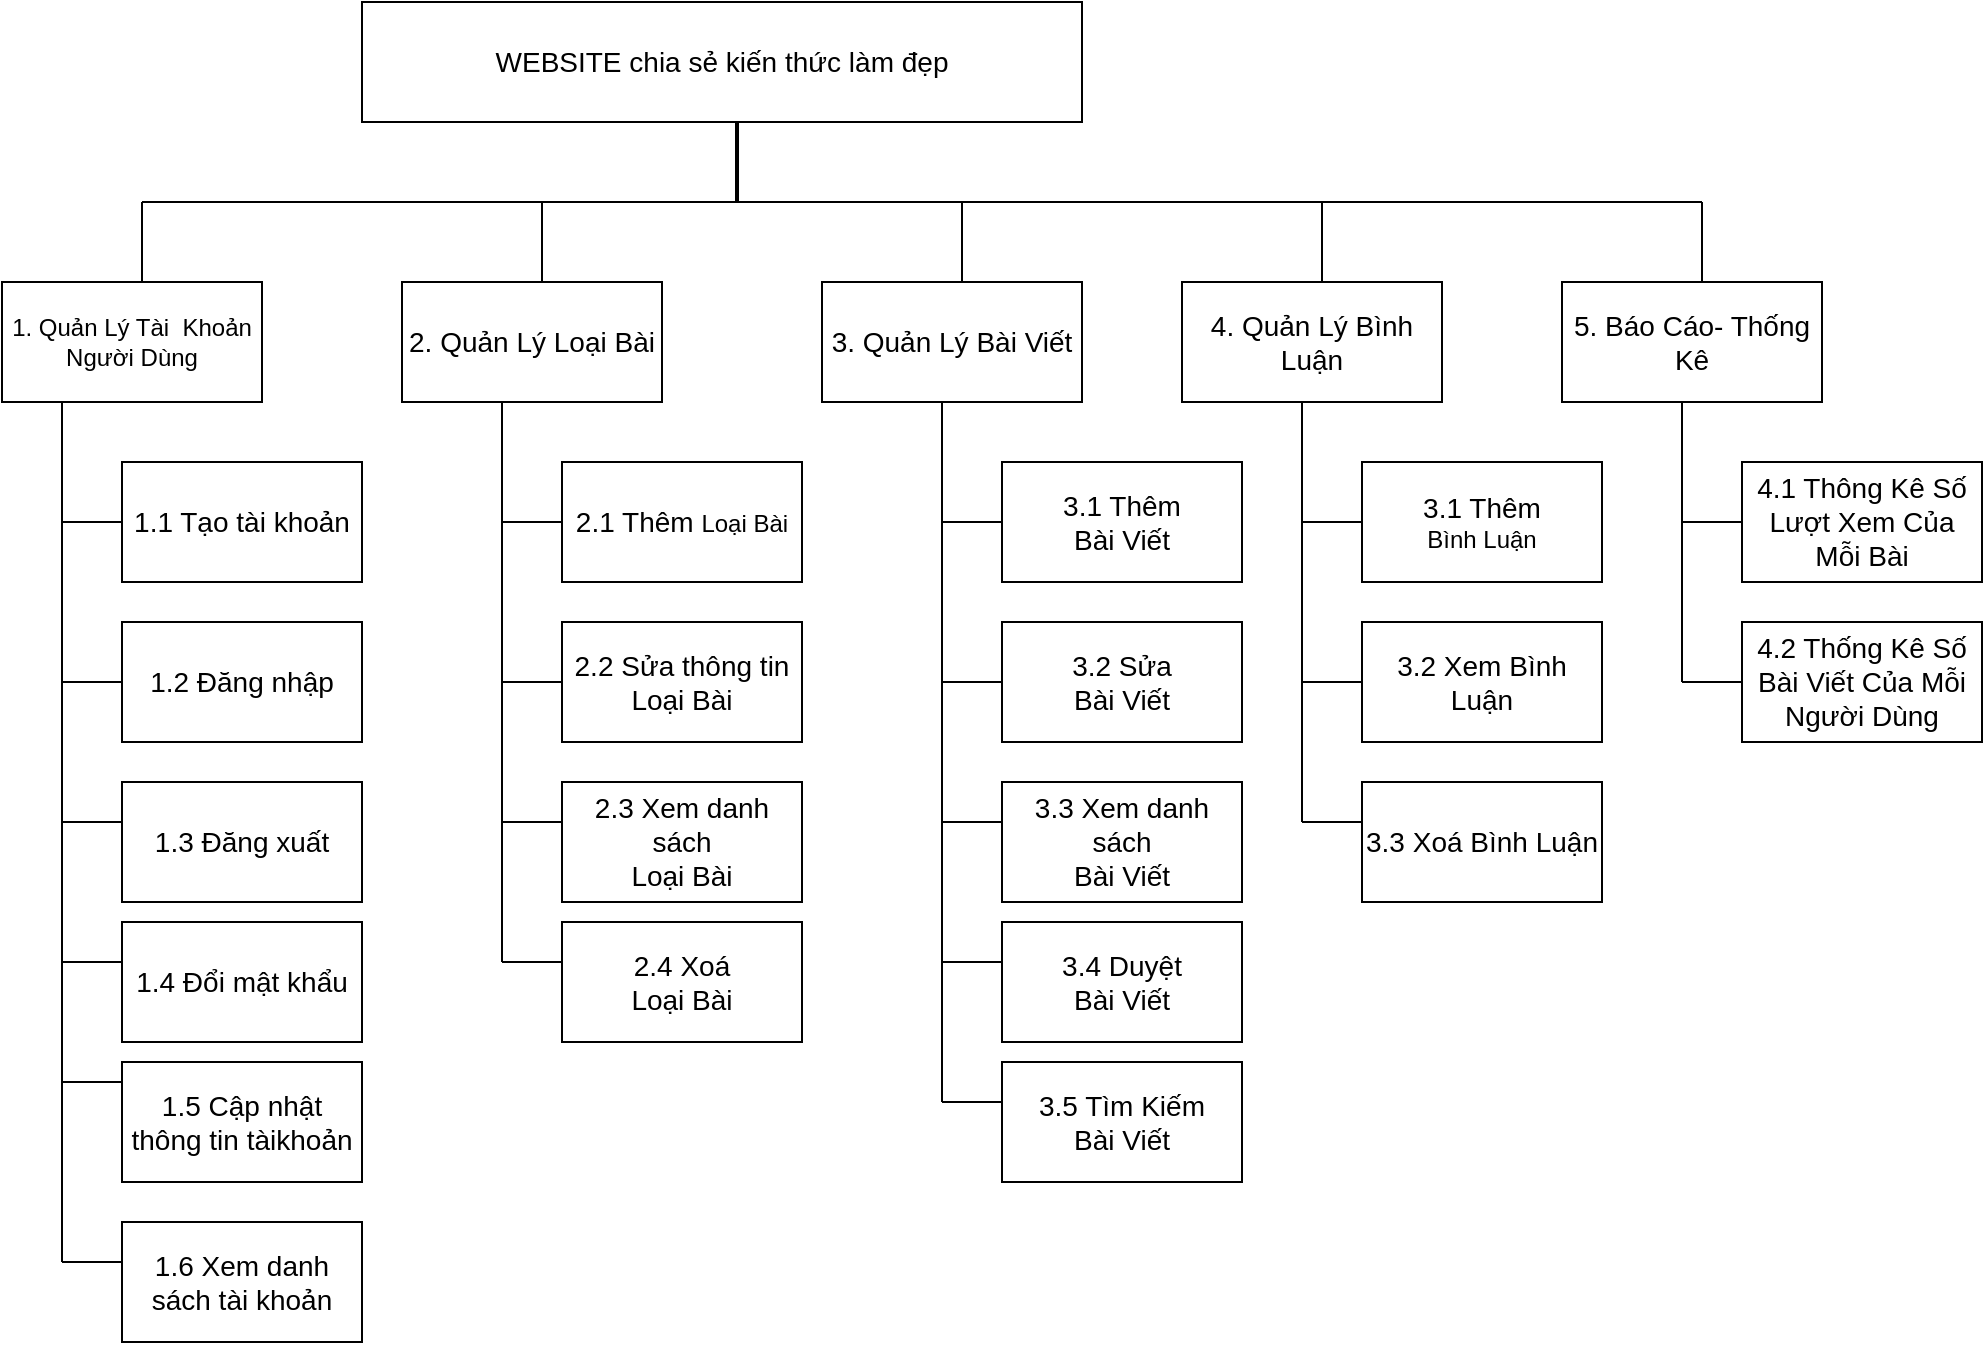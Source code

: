 <mxfile version="13.7.7" type="device"><diagram id="pxkZBzpLknWU2FIUt_qD" name="Page-1"><mxGraphModel dx="1695" dy="1630" grid="1" gridSize="10" guides="1" tooltips="1" connect="1" arrows="1" fold="1" page="1" pageScale="1" pageWidth="827" pageHeight="1169" math="0" shadow="0"><root><mxCell id="0"/><mxCell id="1" parent="0"/><mxCell id="99qyA-vtCgBqnXkUfbwP-1" value="&lt;font style=&quot;font-size: 14px&quot;&gt;WEBSITE chia sẻ kiến thức làm đẹp&lt;/font&gt;" style="rounded=0;whiteSpace=wrap;html=1;" parent="1" vertex="1"><mxGeometry x="160" y="-50" width="360" height="60" as="geometry"/></mxCell><mxCell id="99qyA-vtCgBqnXkUfbwP-2" value="" style="shape=link;html=1;width=-1;" parent="1" edge="1"><mxGeometry width="100" relative="1" as="geometry"><mxPoint x="347.5" y="10" as="sourcePoint"/><mxPoint x="347.5" y="50" as="targetPoint"/></mxGeometry></mxCell><mxCell id="99qyA-vtCgBqnXkUfbwP-4" value="" style="endArrow=none;html=1;" parent="1" edge="1"><mxGeometry width="50" height="50" relative="1" as="geometry"><mxPoint x="50" y="50" as="sourcePoint"/><mxPoint x="830" y="50" as="targetPoint"/></mxGeometry></mxCell><mxCell id="99qyA-vtCgBqnXkUfbwP-5" value="" style="endArrow=none;html=1;" parent="1" edge="1"><mxGeometry width="50" height="50" relative="1" as="geometry"><mxPoint x="10" y="150" as="sourcePoint"/><mxPoint x="10" y="580" as="targetPoint"/></mxGeometry></mxCell><mxCell id="99qyA-vtCgBqnXkUfbwP-6" value="" style="endArrow=none;html=1;" parent="1" edge="1"><mxGeometry width="50" height="50" relative="1" as="geometry"><mxPoint x="10" y="210" as="sourcePoint"/><mxPoint x="40" y="210" as="targetPoint"/></mxGeometry></mxCell><mxCell id="99qyA-vtCgBqnXkUfbwP-7" value="" style="endArrow=none;html=1;" parent="1" edge="1"><mxGeometry width="50" height="50" relative="1" as="geometry"><mxPoint x="10" y="290" as="sourcePoint"/><mxPoint x="40" y="290" as="targetPoint"/></mxGeometry></mxCell><mxCell id="99qyA-vtCgBqnXkUfbwP-8" value="" style="endArrow=none;html=1;" parent="1" edge="1"><mxGeometry width="50" height="50" relative="1" as="geometry"><mxPoint x="10" y="430" as="sourcePoint"/><mxPoint x="40" y="430" as="targetPoint"/></mxGeometry></mxCell><mxCell id="99qyA-vtCgBqnXkUfbwP-9" value="" style="endArrow=none;html=1;" parent="1" edge="1"><mxGeometry width="50" height="50" relative="1" as="geometry"><mxPoint x="10" y="490" as="sourcePoint"/><mxPoint x="40" y="490" as="targetPoint"/></mxGeometry></mxCell><mxCell id="99qyA-vtCgBqnXkUfbwP-10" value="" style="endArrow=none;html=1;" parent="1" edge="1"><mxGeometry width="50" height="50" relative="1" as="geometry"><mxPoint x="10" y="360" as="sourcePoint"/><mxPoint x="40" y="360" as="targetPoint"/></mxGeometry></mxCell><mxCell id="99qyA-vtCgBqnXkUfbwP-11" value="&lt;font style=&quot;font-size: 14px&quot;&gt;&lt;span&gt;1.1 Tạo tài khoản&lt;/span&gt;&lt;/font&gt;" style="rounded=0;whiteSpace=wrap;html=1;" parent="1" vertex="1"><mxGeometry x="40" y="180" width="120" height="60" as="geometry"/></mxCell><mxCell id="99qyA-vtCgBqnXkUfbwP-12" value="&lt;font style=&quot;font-size: 14px&quot;&gt;&lt;span&gt;1.2 Đăng nhập&lt;/span&gt;&lt;/font&gt;" style="rounded=0;whiteSpace=wrap;html=1;" parent="1" vertex="1"><mxGeometry x="40" y="260" width="120" height="60" as="geometry"/></mxCell><mxCell id="99qyA-vtCgBqnXkUfbwP-13" value="&lt;font style=&quot;font-size: 14px&quot;&gt;&lt;span&gt;1.3 Đăng xuất&lt;/span&gt;&lt;/font&gt;" style="rounded=0;whiteSpace=wrap;html=1;" parent="1" vertex="1"><mxGeometry x="40" y="340" width="120" height="60" as="geometry"/></mxCell><mxCell id="99qyA-vtCgBqnXkUfbwP-14" value="&lt;font style=&quot;font-size: 14px&quot;&gt;&lt;span&gt;1.4 Đổi mật khẩu&lt;/span&gt;&lt;/font&gt;" style="rounded=0;whiteSpace=wrap;html=1;" parent="1" vertex="1"><mxGeometry x="40" y="410" width="120" height="60" as="geometry"/></mxCell><mxCell id="99qyA-vtCgBqnXkUfbwP-15" value="" style="endArrow=none;html=1;" parent="1" edge="1"><mxGeometry width="50" height="50" relative="1" as="geometry"><mxPoint x="230" y="150" as="sourcePoint"/><mxPoint x="230" y="430" as="targetPoint"/></mxGeometry></mxCell><mxCell id="99qyA-vtCgBqnXkUfbwP-16" value="" style="endArrow=none;html=1;" parent="1" edge="1"><mxGeometry width="50" height="50" relative="1" as="geometry"><mxPoint x="230" y="210" as="sourcePoint"/><mxPoint x="260" y="210" as="targetPoint"/></mxGeometry></mxCell><mxCell id="99qyA-vtCgBqnXkUfbwP-17" value="" style="endArrow=none;html=1;" parent="1" edge="1"><mxGeometry width="50" height="50" relative="1" as="geometry"><mxPoint x="230" y="290" as="sourcePoint"/><mxPoint x="260" y="290" as="targetPoint"/></mxGeometry></mxCell><mxCell id="99qyA-vtCgBqnXkUfbwP-18" value="" style="endArrow=none;html=1;" parent="1" edge="1"><mxGeometry width="50" height="50" relative="1" as="geometry"><mxPoint x="230" y="430" as="sourcePoint"/><mxPoint x="260" y="430" as="targetPoint"/></mxGeometry></mxCell><mxCell id="99qyA-vtCgBqnXkUfbwP-20" value="" style="endArrow=none;html=1;" parent="1" edge="1"><mxGeometry width="50" height="50" relative="1" as="geometry"><mxPoint x="230" y="360" as="sourcePoint"/><mxPoint x="260" y="360" as="targetPoint"/></mxGeometry></mxCell><mxCell id="99qyA-vtCgBqnXkUfbwP-21" value="&lt;font style=&quot;font-size: 14px&quot;&gt;&lt;span&gt;2.1 Thêm &lt;/span&gt;&lt;/font&gt;Loại Bài" style="rounded=0;whiteSpace=wrap;html=1;" parent="1" vertex="1"><mxGeometry x="260" y="180" width="120" height="60" as="geometry"/></mxCell><mxCell id="99qyA-vtCgBqnXkUfbwP-22" value="&lt;font style=&quot;font-size: 14px&quot;&gt;&lt;span&gt;2.2 Sửa thông tin &lt;/span&gt;&lt;/font&gt;&lt;br&gt;&lt;font style=&quot;font-size: 14px&quot;&gt;&lt;span&gt;Loại Bài&lt;/span&gt;&lt;/font&gt;" style="rounded=0;whiteSpace=wrap;html=1;" parent="1" vertex="1"><mxGeometry x="260" y="260" width="120" height="60" as="geometry"/></mxCell><mxCell id="99qyA-vtCgBqnXkUfbwP-23" value="&lt;font style=&quot;font-size: 14px&quot;&gt;&lt;span&gt;2.3 Xem danh sách &lt;/span&gt;&lt;/font&gt;&lt;br&gt;&lt;font style=&quot;font-size: 14px&quot;&gt;&lt;span&gt;Loại Bài&lt;/span&gt;&lt;/font&gt;" style="rounded=0;whiteSpace=wrap;html=1;" parent="1" vertex="1"><mxGeometry x="260" y="340" width="120" height="60" as="geometry"/></mxCell><mxCell id="99qyA-vtCgBqnXkUfbwP-24" value="&lt;font style=&quot;font-size: 14px&quot;&gt;&lt;span&gt;2.4 Xoá &lt;/span&gt;&lt;/font&gt;&lt;br&gt;&lt;font style=&quot;font-size: 14px&quot;&gt;&lt;span&gt;Loại Bài&lt;/span&gt;&lt;/font&gt;" style="rounded=0;whiteSpace=wrap;html=1;" parent="1" vertex="1"><mxGeometry x="260" y="410" width="120" height="60" as="geometry"/></mxCell><mxCell id="99qyA-vtCgBqnXkUfbwP-25" value="" style="endArrow=none;html=1;" parent="1" edge="1"><mxGeometry width="50" height="50" relative="1" as="geometry"><mxPoint x="450" y="150" as="sourcePoint"/><mxPoint x="450" y="500" as="targetPoint"/></mxGeometry></mxCell><mxCell id="99qyA-vtCgBqnXkUfbwP-26" value="" style="endArrow=none;html=1;" parent="1" edge="1"><mxGeometry width="50" height="50" relative="1" as="geometry"><mxPoint x="450" y="210" as="sourcePoint"/><mxPoint x="480" y="210" as="targetPoint"/></mxGeometry></mxCell><mxCell id="99qyA-vtCgBqnXkUfbwP-27" value="" style="endArrow=none;html=1;" parent="1" edge="1"><mxGeometry width="50" height="50" relative="1" as="geometry"><mxPoint x="450" y="290" as="sourcePoint"/><mxPoint x="480" y="290" as="targetPoint"/></mxGeometry></mxCell><mxCell id="99qyA-vtCgBqnXkUfbwP-28" value="" style="endArrow=none;html=1;" parent="1" edge="1"><mxGeometry width="50" height="50" relative="1" as="geometry"><mxPoint x="450" y="430" as="sourcePoint"/><mxPoint x="480" y="430" as="targetPoint"/></mxGeometry></mxCell><mxCell id="99qyA-vtCgBqnXkUfbwP-30" value="" style="endArrow=none;html=1;" parent="1" edge="1"><mxGeometry width="50" height="50" relative="1" as="geometry"><mxPoint x="450" y="360" as="sourcePoint"/><mxPoint x="480" y="360" as="targetPoint"/></mxGeometry></mxCell><mxCell id="99qyA-vtCgBqnXkUfbwP-31" value="&lt;font style=&quot;font-size: 14px&quot;&gt;&lt;span&gt;3.1 Thêm &lt;/span&gt;&lt;/font&gt;&lt;br&gt;&lt;font style=&quot;font-size: 14px&quot;&gt;&lt;span&gt;Bài Viết&lt;/span&gt;&lt;/font&gt;" style="rounded=0;whiteSpace=wrap;html=1;" parent="1" vertex="1"><mxGeometry x="480" y="180" width="120" height="60" as="geometry"/></mxCell><mxCell id="99qyA-vtCgBqnXkUfbwP-32" value="&lt;font style=&quot;font-size: 14px&quot;&gt;&lt;span&gt;3.2 Sửa &lt;/span&gt;&lt;/font&gt;&lt;br&gt;&lt;font style=&quot;font-size: 14px&quot;&gt;&lt;span&gt;Bài Viết&lt;/span&gt;&lt;/font&gt;" style="rounded=0;whiteSpace=wrap;html=1;" parent="1" vertex="1"><mxGeometry x="480" y="260" width="120" height="60" as="geometry"/></mxCell><mxCell id="99qyA-vtCgBqnXkUfbwP-33" value="&lt;font style=&quot;font-size: 14px&quot;&gt;&lt;span&gt;3.3 Xem danh sách &lt;/span&gt;&lt;/font&gt;&lt;br&gt;&lt;font style=&quot;font-size: 14px&quot;&gt;&lt;span&gt;Bài Viết&lt;/span&gt;&lt;/font&gt;" style="rounded=0;whiteSpace=wrap;html=1;" parent="1" vertex="1"><mxGeometry x="480" y="340" width="120" height="60" as="geometry"/></mxCell><mxCell id="99qyA-vtCgBqnXkUfbwP-34" value="&lt;font style=&quot;font-size: 14px&quot;&gt;&lt;span&gt;3.4 Duyệt &lt;/span&gt;&lt;/font&gt;&lt;br&gt;&lt;font style=&quot;font-size: 14px&quot;&gt;&lt;span&gt;Bài Viết&lt;/span&gt;&lt;/font&gt;" style="rounded=0;whiteSpace=wrap;html=1;" parent="1" vertex="1"><mxGeometry x="480" y="410" width="120" height="60" as="geometry"/></mxCell><mxCell id="99qyA-vtCgBqnXkUfbwP-35" value="" style="endArrow=none;html=1;" parent="1" edge="1"><mxGeometry width="50" height="50" relative="1" as="geometry"><mxPoint x="820" y="150" as="sourcePoint"/><mxPoint x="820" y="290" as="targetPoint"/></mxGeometry></mxCell><mxCell id="99qyA-vtCgBqnXkUfbwP-36" value="" style="endArrow=none;html=1;" parent="1" edge="1"><mxGeometry width="50" height="50" relative="1" as="geometry"><mxPoint x="820" y="210" as="sourcePoint"/><mxPoint x="850" y="210" as="targetPoint"/></mxGeometry></mxCell><mxCell id="99qyA-vtCgBqnXkUfbwP-37" value="" style="endArrow=none;html=1;" parent="1" edge="1"><mxGeometry width="50" height="50" relative="1" as="geometry"><mxPoint x="820" y="290" as="sourcePoint"/><mxPoint x="850" y="290" as="targetPoint"/></mxGeometry></mxCell><mxCell id="99qyA-vtCgBqnXkUfbwP-41" value="&lt;font style=&quot;font-size: 14px&quot;&gt;&lt;span&gt;4.1 Thông Kê Số Lượt Xem Của Mỗi Bài&lt;br&gt;&lt;/span&gt;&lt;/font&gt;" style="rounded=0;whiteSpace=wrap;html=1;" parent="1" vertex="1"><mxGeometry x="850" y="180" width="120" height="60" as="geometry"/></mxCell><mxCell id="99qyA-vtCgBqnXkUfbwP-42" value="&lt;font style=&quot;font-size: 14px&quot;&gt;&lt;span&gt;4.2 Thống Kê Số Bài Viết Của Mỗi Người Dùng&lt;br&gt;&lt;/span&gt;&lt;/font&gt;" style="rounded=0;whiteSpace=wrap;html=1;" parent="1" vertex="1"><mxGeometry x="850" y="260" width="120" height="60" as="geometry"/></mxCell><mxCell id="99qyA-vtCgBqnXkUfbwP-56" value="&lt;font style=&quot;font-size: 14px&quot;&gt;&lt;span&gt;1.5 Cập nhật thông tin tàikhoản&lt;/span&gt;&lt;/font&gt;" style="rounded=0;whiteSpace=wrap;html=1;" parent="1" vertex="1"><mxGeometry x="40" y="480" width="120" height="60" as="geometry"/></mxCell><mxCell id="99qyA-vtCgBqnXkUfbwP-57" value="" style="endArrow=none;html=1;" parent="1" edge="1"><mxGeometry width="50" height="50" relative="1" as="geometry"><mxPoint x="10" y="580" as="sourcePoint"/><mxPoint x="40.0" y="580" as="targetPoint"/></mxGeometry></mxCell><mxCell id="99qyA-vtCgBqnXkUfbwP-58" value="&lt;font style=&quot;font-size: 14px&quot;&gt;&lt;span&gt;1.6 Xem danh sách tài khoản&lt;/span&gt;&lt;/font&gt;" style="rounded=0;whiteSpace=wrap;html=1;" parent="1" vertex="1"><mxGeometry x="40" y="560" width="120" height="60" as="geometry"/></mxCell><mxCell id="yiRp37c6O_0MF1NIAtYD-1" value="1. Quản Lý Tài&amp;nbsp; Khoản Người Dùng" style="rounded=0;whiteSpace=wrap;html=1;" parent="1" vertex="1"><mxGeometry x="-20" y="90" width="130" height="60" as="geometry"/></mxCell><mxCell id="yiRp37c6O_0MF1NIAtYD-2" value="" style="endArrow=none;html=1;" parent="1" edge="1"><mxGeometry width="50" height="50" relative="1" as="geometry"><mxPoint x="50" y="90" as="sourcePoint"/><mxPoint x="50" y="50" as="targetPoint"/></mxGeometry></mxCell><mxCell id="yiRp37c6O_0MF1NIAtYD-3" value="&lt;font style=&quot;font-size: 14px&quot;&gt;2. Quản Lý Loại Bài&lt;/font&gt;" style="rounded=0;whiteSpace=wrap;html=1;" parent="1" vertex="1"><mxGeometry x="180" y="90" width="130" height="60" as="geometry"/></mxCell><mxCell id="yiRp37c6O_0MF1NIAtYD-4" value="" style="endArrow=none;html=1;" parent="1" edge="1"><mxGeometry width="50" height="50" relative="1" as="geometry"><mxPoint x="250" y="90" as="sourcePoint"/><mxPoint x="250" y="50" as="targetPoint"/></mxGeometry></mxCell><mxCell id="yiRp37c6O_0MF1NIAtYD-5" value="&lt;font style=&quot;font-size: 14px&quot;&gt;3. Quản Lý Bài Viết&lt;/font&gt;" style="rounded=0;whiteSpace=wrap;html=1;" parent="1" vertex="1"><mxGeometry x="390" y="90" width="130" height="60" as="geometry"/></mxCell><mxCell id="yiRp37c6O_0MF1NIAtYD-6" value="" style="endArrow=none;html=1;" parent="1" edge="1"><mxGeometry width="50" height="50" relative="1" as="geometry"><mxPoint x="460" y="90" as="sourcePoint"/><mxPoint x="460" y="50" as="targetPoint"/></mxGeometry></mxCell><mxCell id="yiRp37c6O_0MF1NIAtYD-7" value="&lt;font style=&quot;font-size: 14px&quot;&gt;5. Báo Cáo- Thống Kê&lt;/font&gt;" style="rounded=0;whiteSpace=wrap;html=1;" parent="1" vertex="1"><mxGeometry x="760" y="90" width="130" height="60" as="geometry"/></mxCell><mxCell id="yiRp37c6O_0MF1NIAtYD-8" value="" style="endArrow=none;html=1;" parent="1" edge="1"><mxGeometry width="50" height="50" relative="1" as="geometry"><mxPoint x="830" y="90" as="sourcePoint"/><mxPoint x="830" y="50" as="targetPoint"/></mxGeometry></mxCell><mxCell id="4hF4iVSBAK5bo5By3Z01-1" value="" style="endArrow=none;html=1;" parent="1" edge="1"><mxGeometry width="50" height="50" relative="1" as="geometry"><mxPoint x="450" y="500" as="sourcePoint"/><mxPoint x="480" y="500" as="targetPoint"/></mxGeometry></mxCell><mxCell id="4hF4iVSBAK5bo5By3Z01-2" value="&lt;font style=&quot;font-size: 14px&quot;&gt;&lt;span&gt;3.5 Tìm Kiếm&lt;/span&gt;&lt;/font&gt;&lt;br&gt;&lt;font style=&quot;font-size: 14px&quot;&gt;&lt;span&gt;Bài Viết&lt;/span&gt;&lt;/font&gt;" style="rounded=0;whiteSpace=wrap;html=1;" parent="1" vertex="1"><mxGeometry x="480" y="480" width="120" height="60" as="geometry"/></mxCell><mxCell id="XqRLSJbrwWCoyD-e2CmQ-1" value="" style="endArrow=none;html=1;" edge="1" parent="1"><mxGeometry width="50" height="50" relative="1" as="geometry"><mxPoint x="630" y="150" as="sourcePoint"/><mxPoint x="630" y="360" as="targetPoint"/></mxGeometry></mxCell><mxCell id="XqRLSJbrwWCoyD-e2CmQ-2" value="" style="endArrow=none;html=1;" edge="1" parent="1"><mxGeometry width="50" height="50" relative="1" as="geometry"><mxPoint x="630" y="210" as="sourcePoint"/><mxPoint x="660" y="210" as="targetPoint"/></mxGeometry></mxCell><mxCell id="XqRLSJbrwWCoyD-e2CmQ-3" value="" style="endArrow=none;html=1;" edge="1" parent="1"><mxGeometry width="50" height="50" relative="1" as="geometry"><mxPoint x="630" y="290" as="sourcePoint"/><mxPoint x="660" y="290" as="targetPoint"/></mxGeometry></mxCell><mxCell id="XqRLSJbrwWCoyD-e2CmQ-5" value="" style="endArrow=none;html=1;" edge="1" parent="1"><mxGeometry width="50" height="50" relative="1" as="geometry"><mxPoint x="630" y="360" as="sourcePoint"/><mxPoint x="660" y="360" as="targetPoint"/></mxGeometry></mxCell><mxCell id="XqRLSJbrwWCoyD-e2CmQ-6" value="&lt;font style=&quot;font-size: 14px&quot;&gt;&lt;span&gt;3.1 Thêm &lt;/span&gt;&lt;/font&gt;&lt;br&gt;Bình Luận" style="rounded=0;whiteSpace=wrap;html=1;" vertex="1" parent="1"><mxGeometry x="660" y="180" width="120" height="60" as="geometry"/></mxCell><mxCell id="XqRLSJbrwWCoyD-e2CmQ-7" value="&lt;font style=&quot;font-size: 14px&quot;&gt;&lt;span&gt;3.2 Xem Bình Luận&lt;/span&gt;&lt;/font&gt;" style="rounded=0;whiteSpace=wrap;html=1;" vertex="1" parent="1"><mxGeometry x="660" y="260" width="120" height="60" as="geometry"/></mxCell><mxCell id="XqRLSJbrwWCoyD-e2CmQ-8" value="&lt;font style=&quot;font-size: 14px&quot;&gt;&lt;span&gt;3.3 Xoá Bình Luận&lt;/span&gt;&lt;/font&gt;&lt;font style=&quot;font-size: 14px&quot;&gt;&lt;span&gt;&lt;br&gt;&lt;/span&gt;&lt;/font&gt;" style="rounded=0;whiteSpace=wrap;html=1;" vertex="1" parent="1"><mxGeometry x="660" y="340" width="120" height="60" as="geometry"/></mxCell><mxCell id="XqRLSJbrwWCoyD-e2CmQ-10" value="&lt;font style=&quot;font-size: 14px&quot;&gt;4. Quản Lý Bình Luận&lt;br&gt;&lt;/font&gt;" style="rounded=0;whiteSpace=wrap;html=1;" vertex="1" parent="1"><mxGeometry x="570" y="90" width="130" height="60" as="geometry"/></mxCell><mxCell id="XqRLSJbrwWCoyD-e2CmQ-11" value="" style="endArrow=none;html=1;" edge="1" parent="1"><mxGeometry width="50" height="50" relative="1" as="geometry"><mxPoint x="640" y="90" as="sourcePoint"/><mxPoint x="640" y="50" as="targetPoint"/></mxGeometry></mxCell></root></mxGraphModel></diagram></mxfile>